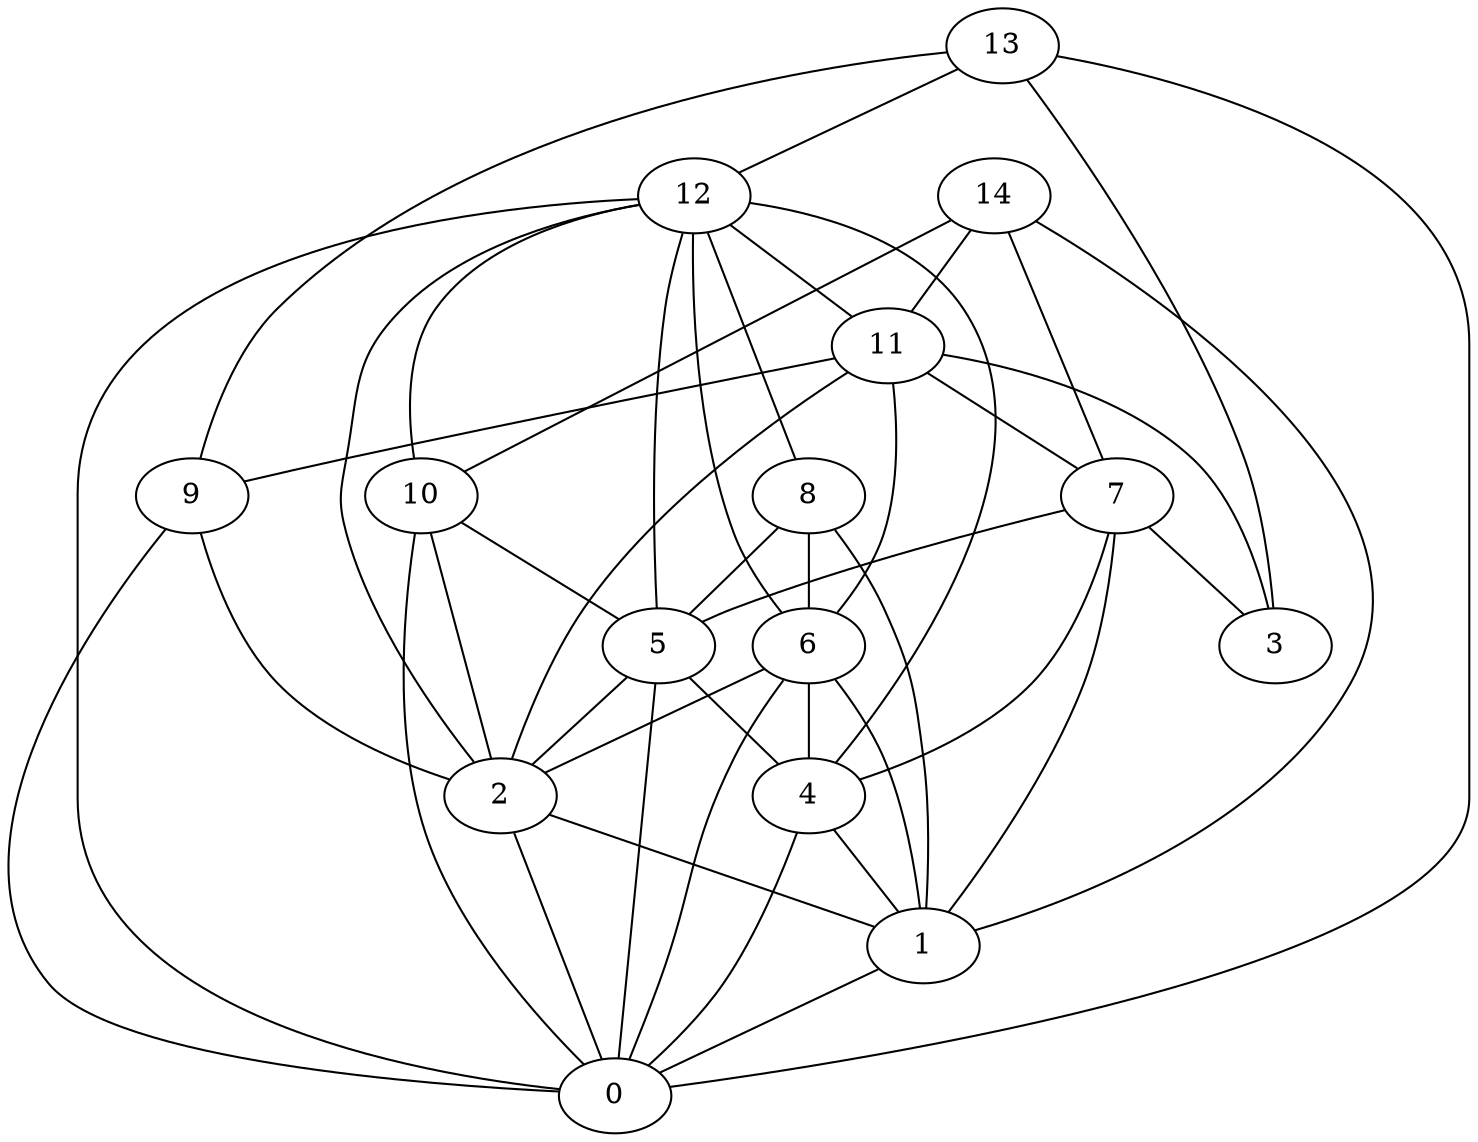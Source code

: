 digraph "sensornet-topology" {
label = "";
rankdir="BT";"0"->"1" [arrowhead = "both"] 
"0"->"2" [arrowhead = "both"] 
"0"->"4" [arrowhead = "both"] 
"0"->"5" [arrowhead = "both"] 
"0"->"6" [arrowhead = "both"] 
"0"->"9" [arrowhead = "both"] 
"0"->"10" [arrowhead = "both"] 
"0"->"12" [arrowhead = "both"] 
"0"->"13" [arrowhead = "both"] 
"1"->"2" [arrowhead = "both"] 
"1"->"4" [arrowhead = "both"] 
"1"->"6" [arrowhead = "both"] 
"1"->"7" [arrowhead = "both"] 
"1"->"8" [arrowhead = "both"] 
"1"->"14" [arrowhead = "both"] 
"2"->"5" [arrowhead = "both"] 
"2"->"6" [arrowhead = "both"] 
"2"->"9" [arrowhead = "both"] 
"2"->"10" [arrowhead = "both"] 
"2"->"11" [arrowhead = "both"] 
"2"->"12" [arrowhead = "both"] 
"3"->"7" [arrowhead = "both"] 
"3"->"11" [arrowhead = "both"] 
"3"->"13" [arrowhead = "both"] 
"4"->"5" [arrowhead = "both"] 
"4"->"6" [arrowhead = "both"] 
"4"->"7" [arrowhead = "both"] 
"4"->"12" [arrowhead = "both"] 
"5"->"7" [arrowhead = "both"] 
"5"->"8" [arrowhead = "both"] 
"5"->"10" [arrowhead = "both"] 
"5"->"12" [arrowhead = "both"] 
"6"->"8" [arrowhead = "both"] 
"6"->"11" [arrowhead = "both"] 
"6"->"12" [arrowhead = "both"] 
"7"->"11" [arrowhead = "both"] 
"7"->"14" [arrowhead = "both"] 
"8"->"12" [arrowhead = "both"] 
"9"->"11" [arrowhead = "both"] 
"9"->"13" [arrowhead = "both"] 
"10"->"12" [arrowhead = "both"] 
"10"->"14" [arrowhead = "both"] 
"11"->"12" [arrowhead = "both"] 
"11"->"14" [arrowhead = "both"] 
"12"->"13" [arrowhead = "both"] 
}
